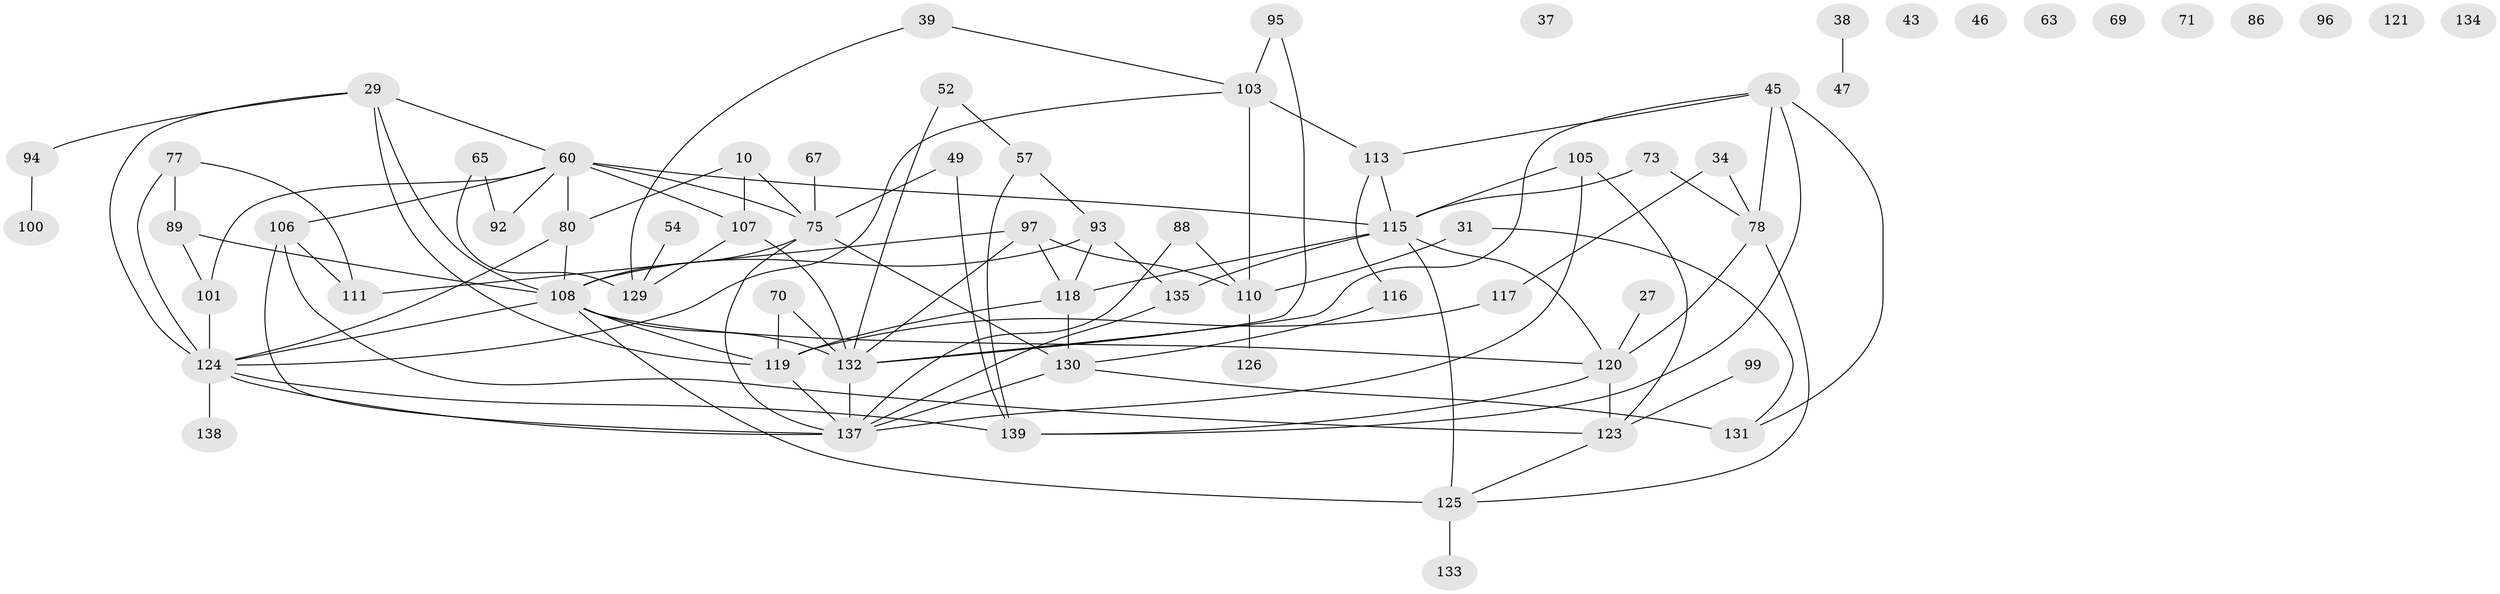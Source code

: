 // original degree distribution, {4: 0.2014388489208633, 2: 0.2158273381294964, 5: 0.07194244604316546, 1: 0.1223021582733813, 3: 0.2517985611510791, 6: 0.02877697841726619, 0: 0.06474820143884892, 7: 0.03597122302158273, 9: 0.007194244604316547}
// Generated by graph-tools (version 1.1) at 2025/39/03/09/25 04:39:52]
// undirected, 69 vertices, 107 edges
graph export_dot {
graph [start="1"]
  node [color=gray90,style=filled];
  10;
  27;
  29;
  31;
  34;
  37;
  38;
  39;
  43 [super="+6"];
  45 [super="+42"];
  46;
  47;
  49;
  52;
  54;
  57;
  60 [super="+1"];
  63;
  65;
  67;
  69;
  70;
  71;
  73;
  75;
  77;
  78 [super="+68"];
  80 [super="+15"];
  86;
  88;
  89 [super="+13+66"];
  92;
  93 [super="+24+87"];
  94;
  95 [super="+23"];
  96;
  97 [super="+51"];
  99;
  100 [super="+3+19"];
  101;
  103;
  105 [super="+83+2"];
  106;
  107 [super="+33"];
  108 [super="+53+85"];
  110 [super="+90"];
  111 [super="+26+28+79"];
  113 [super="+22"];
  115 [super="+11+21+18+72+41"];
  116;
  117;
  118 [super="+109"];
  119 [super="+5"];
  120 [super="+56"];
  121;
  123 [super="+76+48"];
  124 [super="+104+59"];
  125 [super="+7+112"];
  126;
  129 [super="+9+14"];
  130 [super="+36+114+55"];
  131 [super="+8+62+128"];
  132 [super="+82+40+122+44"];
  133;
  134;
  135;
  137 [super="+136+50+81+127"];
  138;
  139 [super="+20+98+64"];
  10 -- 75;
  10 -- 107 [weight=2];
  10 -- 80;
  27 -- 120;
  29 -- 60;
  29 -- 94;
  29 -- 108;
  29 -- 119 [weight=2];
  29 -- 124;
  31 -- 110;
  31 -- 131;
  34 -- 78 [weight=2];
  34 -- 117;
  38 -- 47;
  39 -- 103;
  39 -- 129;
  45 -- 78;
  45 -- 139 [weight=2];
  45 -- 131;
  45 -- 132 [weight=2];
  45 -- 113;
  49 -- 75;
  49 -- 139;
  52 -- 57;
  52 -- 132;
  54 -- 129;
  57 -- 93 [weight=2];
  57 -- 139 [weight=2];
  60 -- 75 [weight=2];
  60 -- 92;
  60 -- 106;
  60 -- 115;
  60 -- 107;
  60 -- 80;
  60 -- 101;
  65 -- 92;
  65 -- 129;
  67 -- 75;
  70 -- 119;
  70 -- 132;
  73 -- 78 [weight=2];
  73 -- 115;
  75 -- 137 [weight=2];
  75 -- 108;
  75 -- 130;
  77 -- 89 [weight=2];
  77 -- 111;
  77 -- 124;
  78 -- 125;
  78 -- 120;
  80 -- 108;
  80 -- 124 [weight=2];
  88 -- 110;
  88 -- 137;
  89 -- 108 [weight=2];
  89 -- 101;
  93 -- 108 [weight=2];
  93 -- 118;
  93 -- 135;
  94 -- 100;
  95 -- 103 [weight=2];
  95 -- 132 [weight=2];
  97 -- 118 [weight=2];
  97 -- 111;
  97 -- 110;
  97 -- 132;
  99 -- 123;
  101 -- 124;
  103 -- 110 [weight=2];
  103 -- 124;
  103 -- 113;
  105 -- 137;
  105 -- 123;
  105 -- 115;
  106 -- 123;
  106 -- 137;
  106 -- 111;
  107 -- 132;
  107 -- 129;
  108 -- 119;
  108 -- 120;
  108 -- 125;
  108 -- 132 [weight=2];
  108 -- 124;
  110 -- 126;
  113 -- 115;
  113 -- 116;
  115 -- 118;
  115 -- 125 [weight=2];
  115 -- 135 [weight=3];
  115 -- 120;
  116 -- 130;
  117 -- 119;
  118 -- 119 [weight=2];
  118 -- 130 [weight=2];
  119 -- 137;
  120 -- 139;
  120 -- 123;
  123 -- 125;
  124 -- 137 [weight=2];
  124 -- 139;
  124 -- 138;
  125 -- 133;
  130 -- 137 [weight=3];
  130 -- 131 [weight=2];
  132 -- 137 [weight=2];
  135 -- 137;
}
